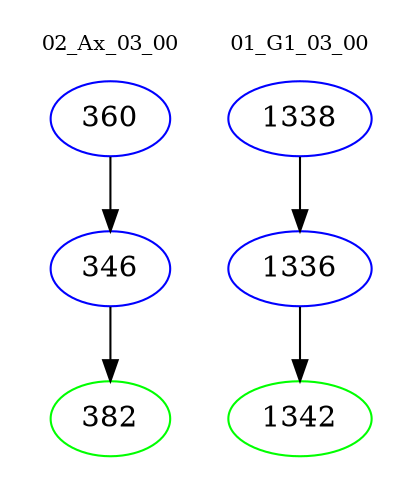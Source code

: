 digraph{
subgraph cluster_0 {
color = white
label = "02_Ax_03_00";
fontsize=10;
T0_360 [label="360", color="blue"]
T0_360 -> T0_346 [color="black"]
T0_346 [label="346", color="blue"]
T0_346 -> T0_382 [color="black"]
T0_382 [label="382", color="green"]
}
subgraph cluster_1 {
color = white
label = "01_G1_03_00";
fontsize=10;
T1_1338 [label="1338", color="blue"]
T1_1338 -> T1_1336 [color="black"]
T1_1336 [label="1336", color="blue"]
T1_1336 -> T1_1342 [color="black"]
T1_1342 [label="1342", color="green"]
}
}
